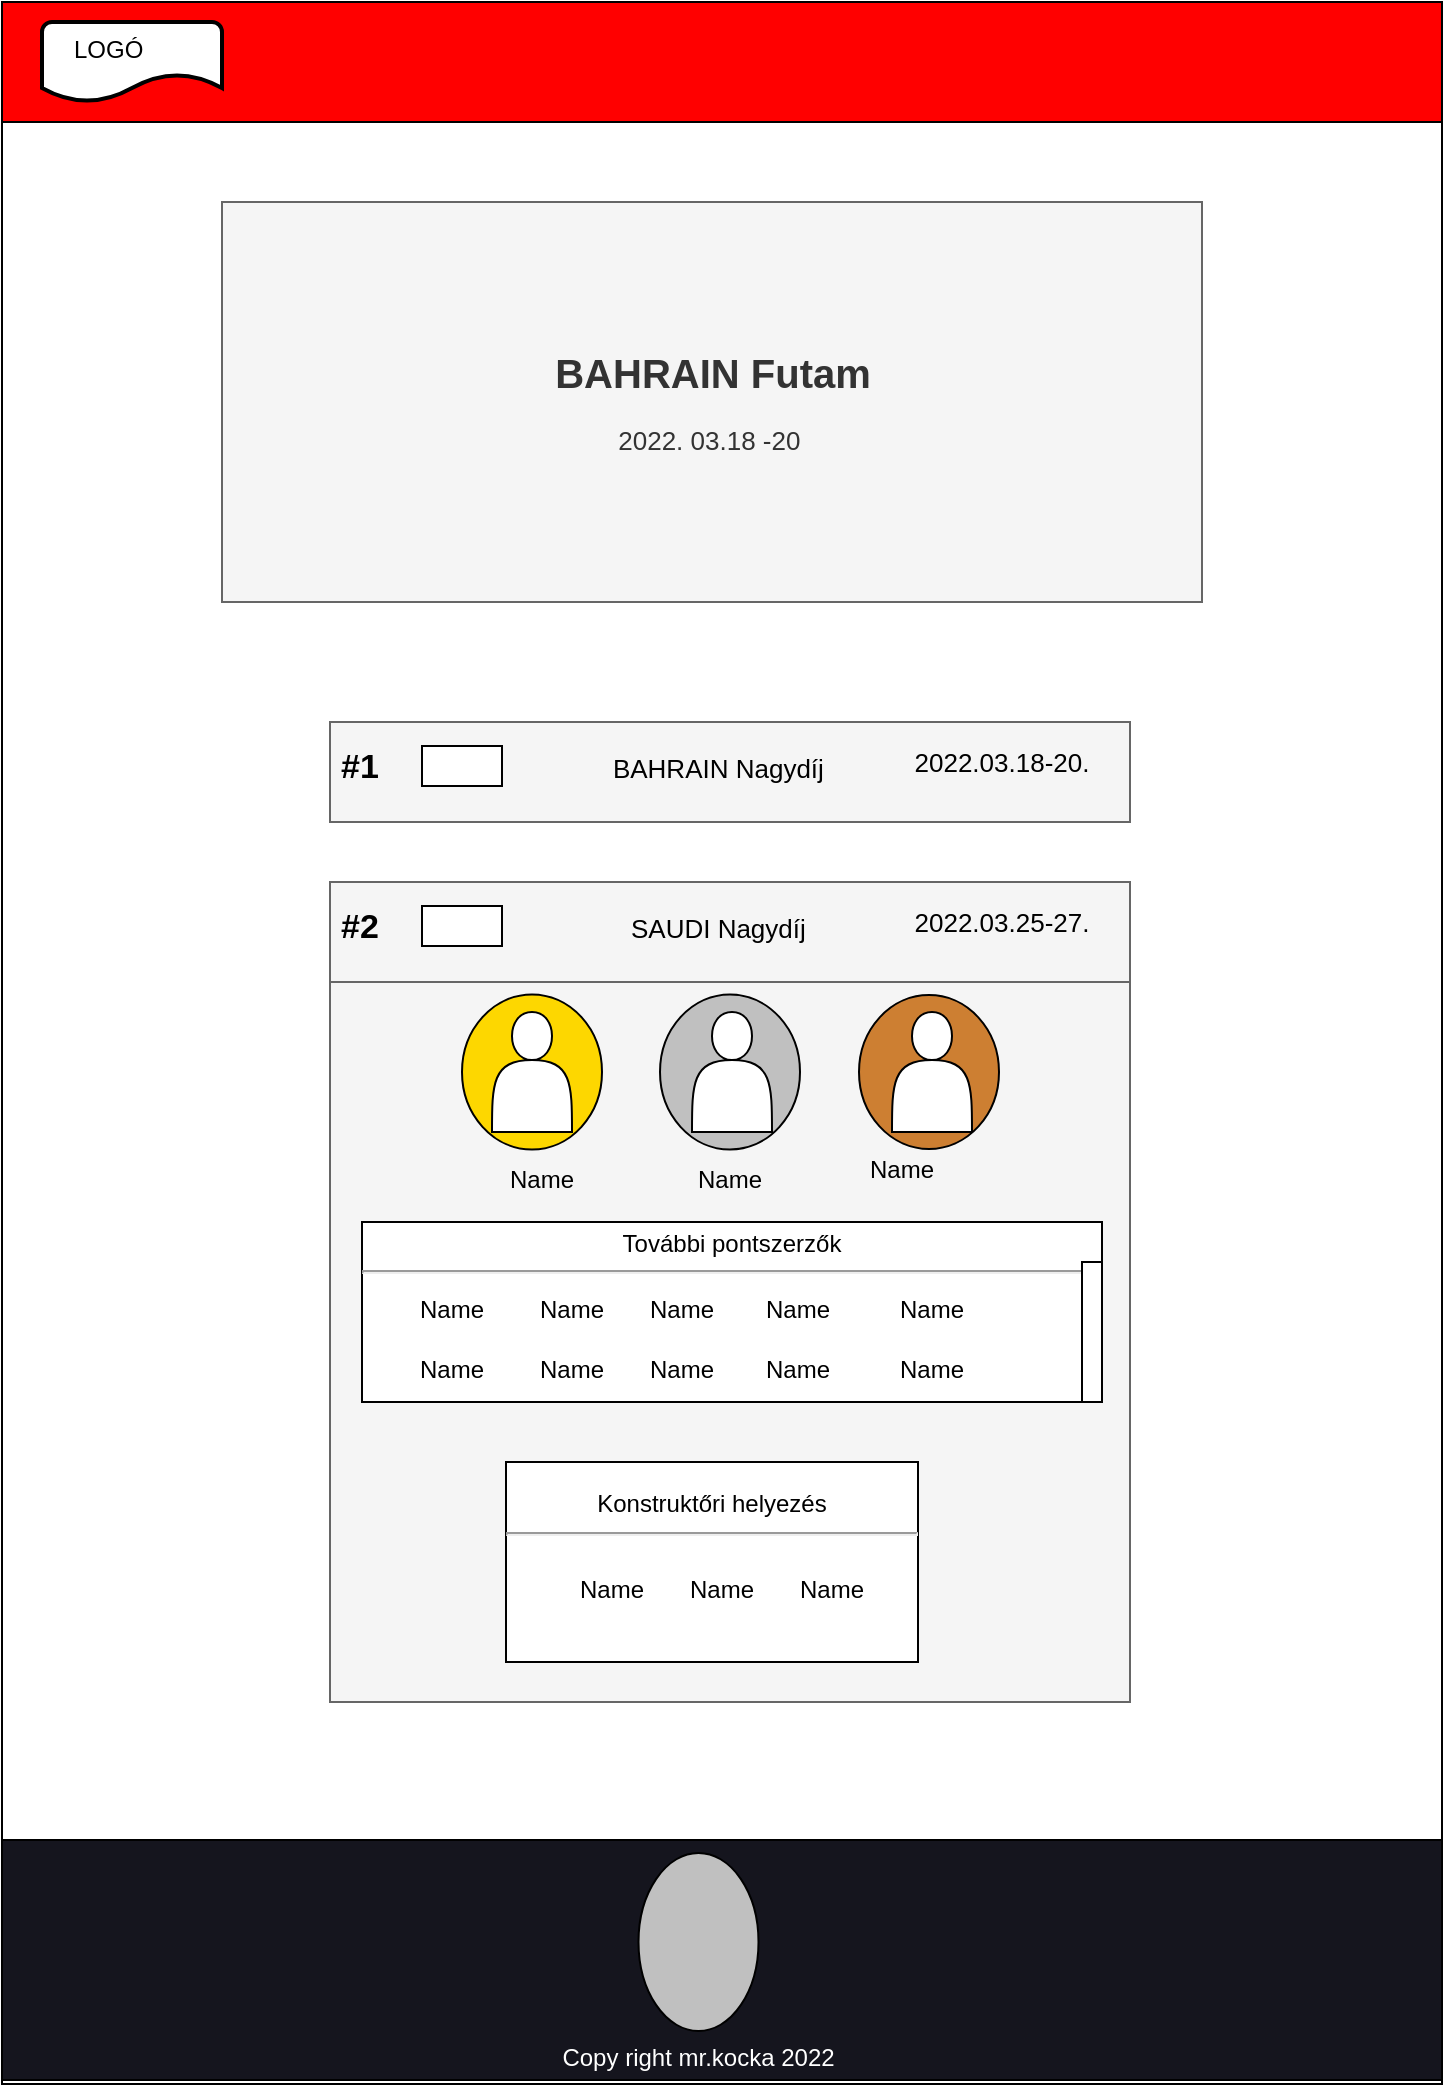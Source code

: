 <mxfile version="16.5.2" type="device"><diagram id="jQsV_WYn_vSce2NEprt6" name="Page-1"><mxGraphModel dx="782" dy="681" grid="1" gridSize="10" guides="1" tooltips="1" connect="1" arrows="1" fold="1" page="1" pageScale="1" pageWidth="827" pageHeight="1169" math="0" shadow="0"><root><mxCell id="0"/><mxCell id="1" parent="0"/><mxCell id="jfzRJYQCQOrEZLmZfF3e-1" value="" style="rounded=0;whiteSpace=wrap;html=1;" parent="1" vertex="1"><mxGeometry x="50" y="41" width="720" height="1040" as="geometry"/></mxCell><mxCell id="FVyGrI45kA7turkhYxRj-1" value="" style="verticalLabelPosition=bottom;verticalAlign=top;html=1;shape=mxgraph.basic.rect;fillColor2=none;strokeWidth=1;size=20;indent=5;fillColor=#FF0000;" vertex="1" parent="1"><mxGeometry x="50" y="40" width="720" height="60" as="geometry"/></mxCell><mxCell id="FVyGrI45kA7turkhYxRj-2" value="" style="strokeWidth=2;html=1;shape=mxgraph.flowchart.document2;whiteSpace=wrap;size=0.35;fillColor=#FFFFFF;" vertex="1" parent="1"><mxGeometry x="70" y="50" width="90" height="40" as="geometry"/></mxCell><mxCell id="FVyGrI45kA7turkhYxRj-3" value="LOGÓ" style="text;strokeColor=none;fillColor=none;align=left;verticalAlign=top;spacingLeft=4;spacingRight=4;overflow=hidden;rotatable=0;points=[[0,0.5],[1,0.5]];portConstraint=eastwest;" vertex="1" parent="1"><mxGeometry x="80" y="50" width="60" height="26" as="geometry"/></mxCell><mxCell id="FVyGrI45kA7turkhYxRj-4" value="&lt;b style=&quot;font-size: 20px&quot;&gt;BAHRAIN Futam&lt;br&gt;&lt;/b&gt;&lt;br&gt;&lt;font style=&quot;font-size: 13px&quot;&gt;2022. 03.18 -20&amp;nbsp;&lt;/font&gt;" style="html=1;fillColor=#f5f5f5;fontColor=#333333;strokeColor=#666666;" vertex="1" parent="1"><mxGeometry x="160" y="140" width="490" height="200" as="geometry"/></mxCell><mxCell id="FVyGrI45kA7turkhYxRj-5" value="" style="verticalLabelPosition=bottom;verticalAlign=top;html=1;shape=mxgraph.basic.rect;fillColor2=none;strokeWidth=1;size=20;indent=5;fontSize=13;fillColor=#f5f5f5;fontColor=#333333;strokeColor=#666666;" vertex="1" parent="1"><mxGeometry x="214" y="400" width="400" height="50" as="geometry"/></mxCell><mxCell id="FVyGrI45kA7turkhYxRj-6" value="" style="verticalLabelPosition=bottom;verticalAlign=top;html=1;shape=mxgraph.basic.rect;fillColor2=none;strokeWidth=1;size=20;indent=5;fontSize=13;fillColor=#FFFFFF;" vertex="1" parent="1"><mxGeometry x="260" y="412" width="40" height="20" as="geometry"/></mxCell><mxCell id="FVyGrI45kA7turkhYxRj-7" value="BAHRAIN Nagydíj " style="text;strokeColor=none;fillColor=none;align=center;verticalAlign=top;spacingLeft=4;spacingRight=4;overflow=hidden;rotatable=0;points=[[0,0.5],[1,0.5]];portConstraint=eastwest;fontSize=13;" vertex="1" parent="1"><mxGeometry x="345" y="409" width="130" height="26" as="geometry"/></mxCell><mxCell id="FVyGrI45kA7turkhYxRj-8" value="2022.03.18-20." style="text;strokeColor=none;fillColor=none;align=center;verticalAlign=top;spacingLeft=4;spacingRight=4;overflow=hidden;rotatable=0;points=[[0,0.5],[1,0.5]];portConstraint=eastwest;fontSize=13;" vertex="1" parent="1"><mxGeometry x="500" y="406" width="100" height="26" as="geometry"/></mxCell><mxCell id="FVyGrI45kA7turkhYxRj-9" value="#1" style="text;strokeColor=none;fillColor=none;align=center;verticalAlign=top;spacingLeft=4;spacingRight=4;overflow=hidden;rotatable=0;points=[[0,0.5],[1,0.5]];portConstraint=eastwest;fontSize=17;fontStyle=1" vertex="1" parent="1"><mxGeometry x="214" y="405" width="30" height="40" as="geometry"/></mxCell><mxCell id="FVyGrI45kA7turkhYxRj-10" value="" style="verticalLabelPosition=bottom;verticalAlign=top;html=1;shape=mxgraph.basic.rect;fillColor2=none;strokeWidth=1;size=20;indent=5;fontSize=13;fillColor=#f5f5f5;fontColor=#333333;strokeColor=#666666;" vertex="1" parent="1"><mxGeometry x="214" y="480" width="400" height="50" as="geometry"/></mxCell><mxCell id="FVyGrI45kA7turkhYxRj-11" value="" style="verticalLabelPosition=bottom;verticalAlign=top;html=1;shape=mxgraph.basic.rect;fillColor2=none;strokeWidth=1;size=20;indent=5;fontSize=13;fillColor=#FFFFFF;" vertex="1" parent="1"><mxGeometry x="260" y="492" width="40" height="20" as="geometry"/></mxCell><mxCell id="FVyGrI45kA7turkhYxRj-12" value="SAUDI Nagydíj " style="text;strokeColor=none;fillColor=none;align=center;verticalAlign=top;spacingLeft=4;spacingRight=4;overflow=hidden;rotatable=0;points=[[0,0.5],[1,0.5]];portConstraint=eastwest;fontSize=13;" vertex="1" parent="1"><mxGeometry x="345" y="489" width="130" height="26" as="geometry"/></mxCell><mxCell id="FVyGrI45kA7turkhYxRj-13" value="2022.03.25-27." style="text;strokeColor=none;fillColor=none;align=center;verticalAlign=top;spacingLeft=4;spacingRight=4;overflow=hidden;rotatable=0;points=[[0,0.5],[1,0.5]];portConstraint=eastwest;fontSize=13;" vertex="1" parent="1"><mxGeometry x="500" y="486" width="100" height="26" as="geometry"/></mxCell><mxCell id="FVyGrI45kA7turkhYxRj-14" value="#2" style="text;strokeColor=none;fillColor=none;align=center;verticalAlign=top;spacingLeft=4;spacingRight=4;overflow=hidden;rotatable=0;points=[[0,0.5],[1,0.5]];portConstraint=eastwest;fontSize=17;fontStyle=1" vertex="1" parent="1"><mxGeometry x="214" y="485" width="30" height="40" as="geometry"/></mxCell><mxCell id="FVyGrI45kA7turkhYxRj-16" value="" style="verticalLabelPosition=bottom;verticalAlign=top;html=1;shape=mxgraph.basic.rect;fillColor2=none;strokeWidth=1;size=20;indent=5;fontSize=13;fillColor=#f5f5f5;fontColor=#333333;strokeColor=#666666;" vertex="1" parent="1"><mxGeometry x="214" y="530" width="400" height="360" as="geometry"/></mxCell><mxCell id="FVyGrI45kA7turkhYxRj-20" value="Name" style="text;strokeColor=none;fillColor=none;spacingLeft=4;spacingRight=4;overflow=hidden;rotatable=0;points=[[0,0.5],[1,0.5]];portConstraint=eastwest;fontSize=12;align=center;" vertex="1" parent="1"><mxGeometry x="295" y="615" width="50" height="30" as="geometry"/></mxCell><mxCell id="FVyGrI45kA7turkhYxRj-21" value="Name" style="text;strokeColor=none;fillColor=none;spacingLeft=4;spacingRight=4;overflow=hidden;rotatable=0;points=[[0,0.5],[1,0.5]];portConstraint=eastwest;fontSize=12;align=center;" vertex="1" parent="1"><mxGeometry x="389" y="615" width="50" height="30" as="geometry"/></mxCell><mxCell id="FVyGrI45kA7turkhYxRj-22" value="Name" style="text;strokeColor=none;fillColor=none;spacingLeft=4;spacingRight=4;overflow=hidden;rotatable=0;points=[[0,0.5],[1,0.5]];portConstraint=eastwest;fontSize=12;align=center;" vertex="1" parent="1"><mxGeometry x="475" y="610" width="50" height="30" as="geometry"/></mxCell><mxCell id="FVyGrI45kA7turkhYxRj-23" value="&lt;p style=&quot;margin: 0px ; margin-top: 4px ; text-align: center&quot;&gt;További pontszerzők&lt;/p&gt;&lt;hr&gt;" style="verticalAlign=top;align=left;overflow=fill;fontSize=12;fontFamily=Helvetica;html=1;fillColor=#FFFFFF;" vertex="1" parent="1"><mxGeometry x="230" y="650" width="370" height="90" as="geometry"/></mxCell><mxCell id="FVyGrI45kA7turkhYxRj-24" value="Name" style="text;strokeColor=none;fillColor=none;spacingLeft=4;spacingRight=4;overflow=hidden;rotatable=0;points=[[0,0.5],[1,0.5]];portConstraint=eastwest;fontSize=12;align=center;" vertex="1" parent="1"><mxGeometry x="250" y="680" width="50" height="30" as="geometry"/></mxCell><mxCell id="FVyGrI45kA7turkhYxRj-25" value="Name" style="text;strokeColor=none;fillColor=none;spacingLeft=4;spacingRight=4;overflow=hidden;rotatable=0;points=[[0,0.5],[1,0.5]];portConstraint=eastwest;fontSize=12;align=center;" vertex="1" parent="1"><mxGeometry x="310" y="680" width="50" height="30" as="geometry"/></mxCell><mxCell id="FVyGrI45kA7turkhYxRj-26" value="Name" style="text;strokeColor=none;fillColor=none;spacingLeft=4;spacingRight=4;overflow=hidden;rotatable=0;points=[[0,0.5],[1,0.5]];portConstraint=eastwest;fontSize=12;align=center;" vertex="1" parent="1"><mxGeometry x="365" y="680" width="50" height="30" as="geometry"/></mxCell><mxCell id="FVyGrI45kA7turkhYxRj-27" value="Name" style="text;strokeColor=none;fillColor=none;spacingLeft=4;spacingRight=4;overflow=hidden;rotatable=0;points=[[0,0.5],[1,0.5]];portConstraint=eastwest;fontSize=12;align=center;" vertex="1" parent="1"><mxGeometry x="423" y="680" width="50" height="30" as="geometry"/></mxCell><mxCell id="FVyGrI45kA7turkhYxRj-28" value="Name" style="text;strokeColor=none;fillColor=none;spacingLeft=4;spacingRight=4;overflow=hidden;rotatable=0;points=[[0,0.5],[1,0.5]];portConstraint=eastwest;fontSize=12;align=center;" vertex="1" parent="1"><mxGeometry x="490" y="680" width="50" height="30" as="geometry"/></mxCell><mxCell id="FVyGrI45kA7turkhYxRj-29" value="Name" style="text;strokeColor=none;fillColor=none;spacingLeft=4;spacingRight=4;overflow=hidden;rotatable=0;points=[[0,0.5],[1,0.5]];portConstraint=eastwest;fontSize=12;align=center;" vertex="1" parent="1"><mxGeometry x="250" y="710" width="50" height="30" as="geometry"/></mxCell><mxCell id="FVyGrI45kA7turkhYxRj-30" value="" style="html=1;points=[];perimeter=orthogonalPerimeter;fontSize=17;fillColor=#FFFFFF;" vertex="1" parent="1"><mxGeometry x="590" y="670" width="10" height="70" as="geometry"/></mxCell><mxCell id="FVyGrI45kA7turkhYxRj-31" value="Name" style="text;strokeColor=none;fillColor=none;spacingLeft=4;spacingRight=4;overflow=hidden;rotatable=0;points=[[0,0.5],[1,0.5]];portConstraint=eastwest;fontSize=12;align=center;" vertex="1" parent="1"><mxGeometry x="310" y="710" width="50" height="30" as="geometry"/></mxCell><mxCell id="FVyGrI45kA7turkhYxRj-32" value="Name" style="text;strokeColor=none;fillColor=none;spacingLeft=4;spacingRight=4;overflow=hidden;rotatable=0;points=[[0,0.5],[1,0.5]];portConstraint=eastwest;fontSize=12;align=center;" vertex="1" parent="1"><mxGeometry x="365" y="710" width="50" height="30" as="geometry"/></mxCell><mxCell id="FVyGrI45kA7turkhYxRj-33" value="Name" style="text;strokeColor=none;fillColor=none;spacingLeft=4;spacingRight=4;overflow=hidden;rotatable=0;points=[[0,0.5],[1,0.5]];portConstraint=eastwest;fontSize=12;align=center;" vertex="1" parent="1"><mxGeometry x="423" y="710" width="50" height="30" as="geometry"/></mxCell><mxCell id="FVyGrI45kA7turkhYxRj-34" value="Name" style="text;strokeColor=none;fillColor=none;spacingLeft=4;spacingRight=4;overflow=hidden;rotatable=0;points=[[0,0.5],[1,0.5]];portConstraint=eastwest;fontSize=12;align=center;" vertex="1" parent="1"><mxGeometry x="490" y="710" width="50" height="30" as="geometry"/></mxCell><mxCell id="FVyGrI45kA7turkhYxRj-36" value="" style="verticalLabelPosition=bottom;verticalAlign=top;html=1;shape=mxgraph.basic.rect;fillColor2=none;strokeWidth=1;size=0;indent=5;fontSize=17;fillColor=#15151E;" vertex="1" parent="1"><mxGeometry x="50" y="959" width="720" height="120" as="geometry"/></mxCell><mxCell id="FVyGrI45kA7turkhYxRj-38" value="&lt;div style=&quot;text-align: center&quot;&gt;&lt;span&gt;&lt;br&gt;&lt;/span&gt;&lt;/div&gt;&lt;div style=&quot;text-align: center&quot;&gt;&lt;span&gt;Konstruktőri helyezés&lt;/span&gt;&lt;/div&gt;&lt;hr&gt;&lt;p style=&quot;margin: 0px ; margin-top: 4px ; text-align: center&quot;&gt;&lt;/p&gt;" style="verticalAlign=top;align=left;overflow=fill;fontSize=12;fontFamily=Helvetica;html=1;fillColor=#FFFFFF;" vertex="1" parent="1"><mxGeometry x="302" y="770" width="206" height="100" as="geometry"/></mxCell><mxCell id="FVyGrI45kA7turkhYxRj-39" value="Name" style="text;strokeColor=none;fillColor=none;spacingLeft=4;spacingRight=4;overflow=hidden;rotatable=0;points=[[0,0.5],[1,0.5]];portConstraint=eastwest;fontSize=12;align=center;" vertex="1" parent="1"><mxGeometry x="330" y="820" width="50" height="30" as="geometry"/></mxCell><mxCell id="FVyGrI45kA7turkhYxRj-40" value="Name" style="text;strokeColor=none;fillColor=none;spacingLeft=4;spacingRight=4;overflow=hidden;rotatable=0;points=[[0,0.5],[1,0.5]];portConstraint=eastwest;fontSize=12;align=center;" vertex="1" parent="1"><mxGeometry x="385" y="820" width="50" height="30" as="geometry"/></mxCell><mxCell id="FVyGrI45kA7turkhYxRj-41" value="Name" style="text;strokeColor=none;fillColor=none;spacingLeft=4;spacingRight=4;overflow=hidden;rotatable=0;points=[[0,0.5],[1,0.5]];portConstraint=eastwest;fontSize=12;align=center;" vertex="1" parent="1"><mxGeometry x="440" y="820" width="50" height="30" as="geometry"/></mxCell><mxCell id="FVyGrI45kA7turkhYxRj-42" value="" style="ellipse;whiteSpace=wrap;html=1;align=center;fontSize=17;fillColor=#FDD700;rotation=-90;" vertex="1" parent="1"><mxGeometry x="276.25" y="540" width="77.5" height="70" as="geometry"/></mxCell><mxCell id="FVyGrI45kA7turkhYxRj-17" value="" style="shape=actor;whiteSpace=wrap;html=1;fontSize=17;fillColor=#FFFFFF;" vertex="1" parent="1"><mxGeometry x="295" y="545" width="40" height="60" as="geometry"/></mxCell><mxCell id="FVyGrI45kA7turkhYxRj-44" value="" style="ellipse;whiteSpace=wrap;html=1;align=center;fontSize=17;fillColor=#C0C0C0;rotation=-90;" vertex="1" parent="1"><mxGeometry x="375.25" y="540" width="77.5" height="70" as="geometry"/></mxCell><mxCell id="FVyGrI45kA7turkhYxRj-45" value="" style="ellipse;whiteSpace=wrap;html=1;align=center;fontSize=17;fillColor=#CD7F32;rotation=-90;" vertex="1" parent="1"><mxGeometry x="475" y="540" width="77" height="70" as="geometry"/></mxCell><mxCell id="FVyGrI45kA7turkhYxRj-19" value="" style="shape=actor;whiteSpace=wrap;html=1;fontSize=17;fillColor=#FFFFFF;" vertex="1" parent="1"><mxGeometry x="395" y="545" width="40" height="60" as="geometry"/></mxCell><mxCell id="FVyGrI45kA7turkhYxRj-18" value="" style="shape=actor;whiteSpace=wrap;html=1;fontSize=17;fillColor=#FFFFFF;" vertex="1" parent="1"><mxGeometry x="495" y="545" width="40" height="60" as="geometry"/></mxCell><mxCell id="FVyGrI45kA7turkhYxRj-46" value="" style="ellipse;whiteSpace=wrap;html=1;align=center;fontSize=17;fillColor=#C0C0C0;rotation=-90;" vertex="1" parent="1"><mxGeometry x="353.75" y="980" width="89" height="60" as="geometry"/></mxCell><mxCell id="FVyGrI45kA7turkhYxRj-47" value="Copy right mr.kocka 2022" style="text;strokeColor=none;fillColor=none;spacingLeft=4;spacingRight=4;overflow=hidden;rotatable=0;points=[[0,0.5],[1,0.5]];portConstraint=eastwest;fontSize=12;align=center;fontColor=#FFFFFF;" vertex="1" parent="1"><mxGeometry x="319.63" y="1054" width="157.25" height="30" as="geometry"/></mxCell></root></mxGraphModel></diagram></mxfile>